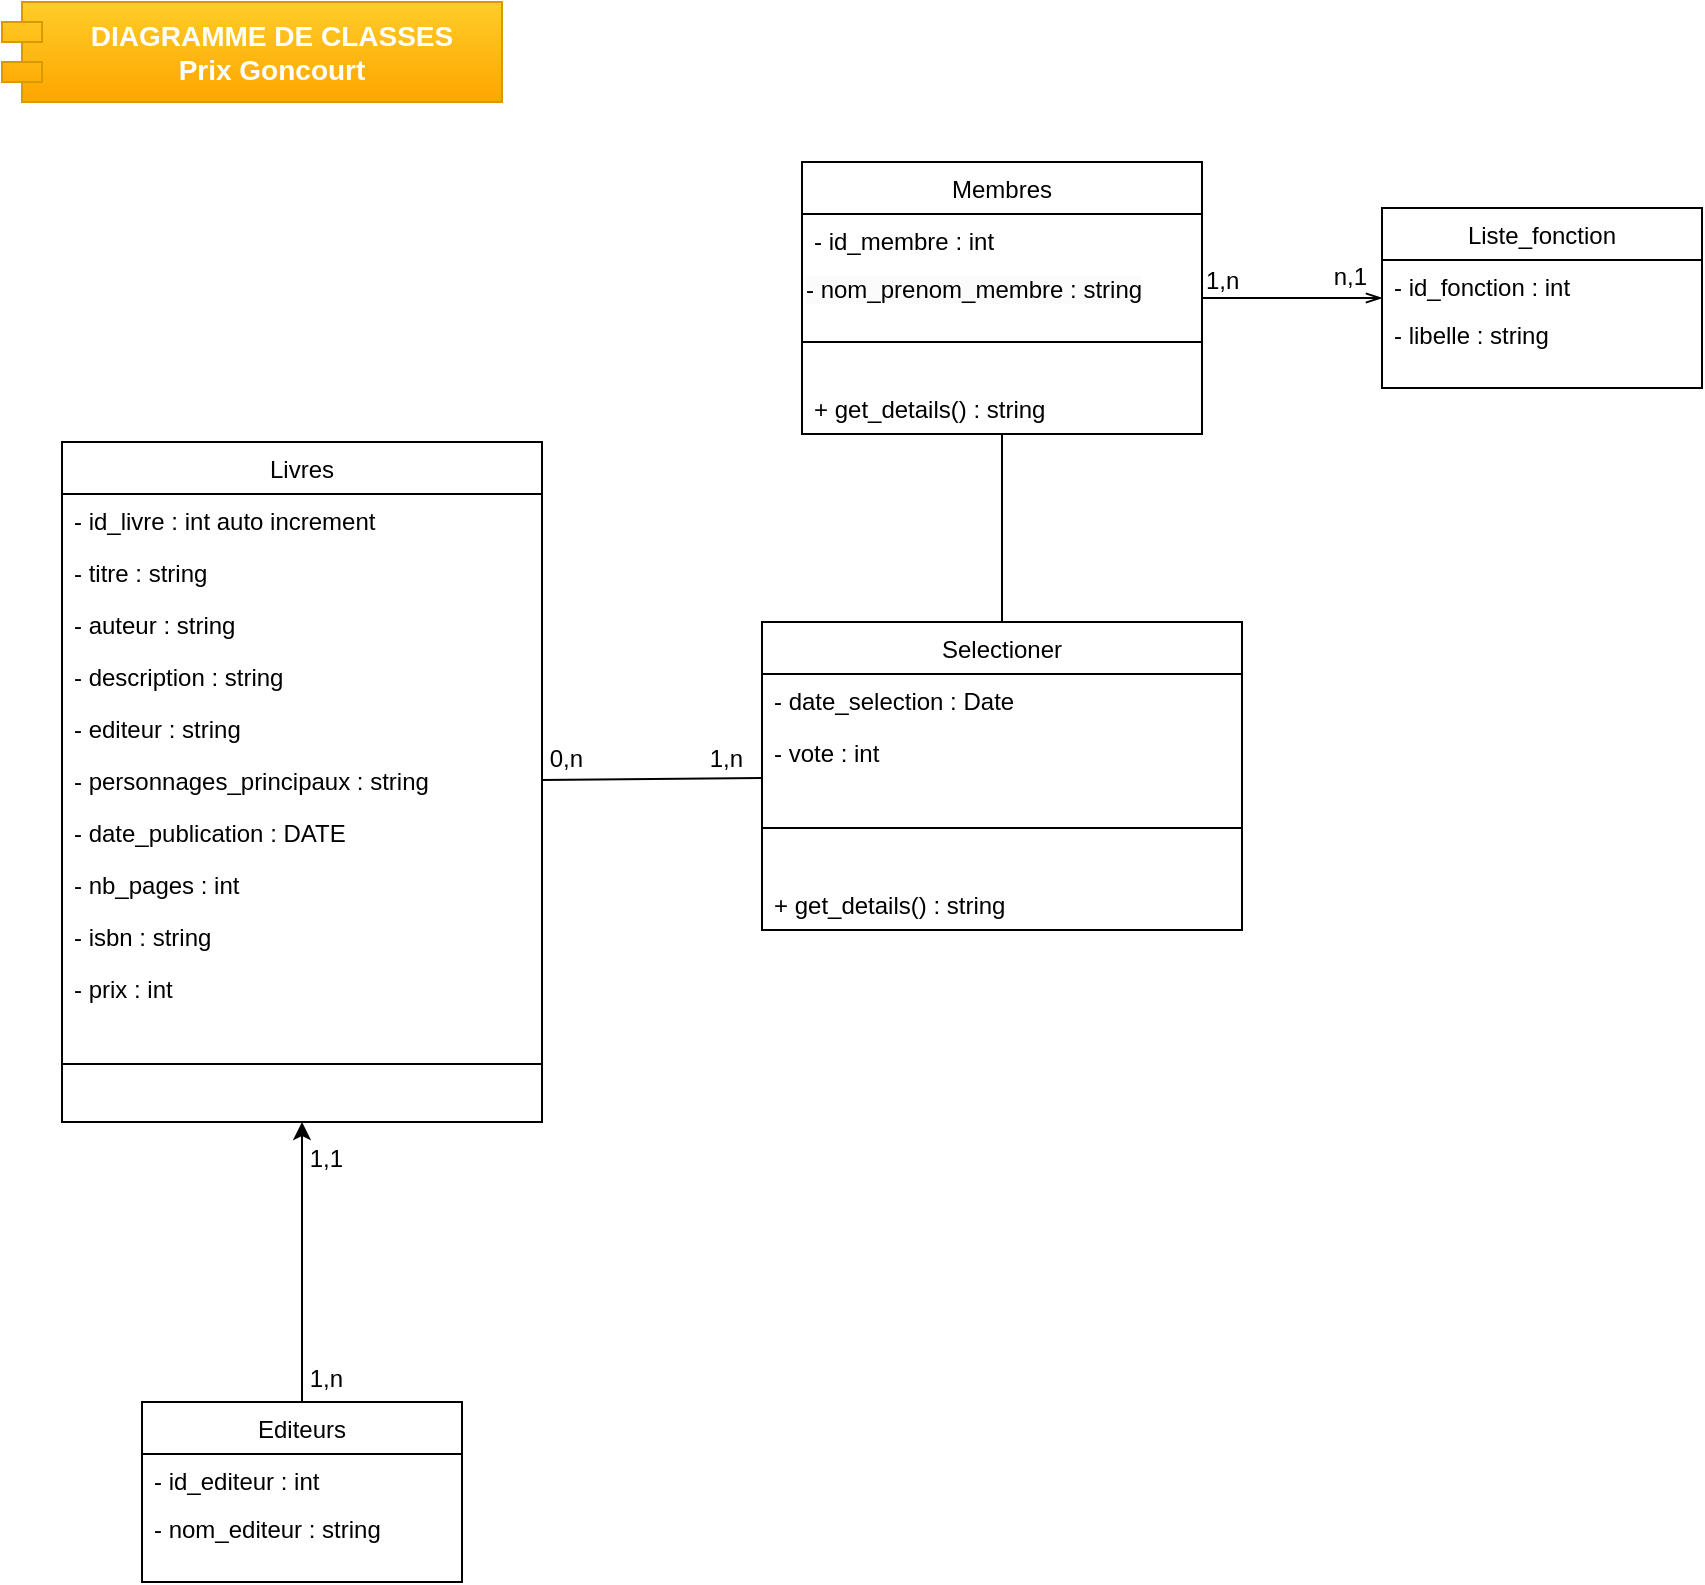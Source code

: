 <mxfile version="24.7.14">
  <diagram id="C5RBs43oDa-KdzZeNtuy" name="Page-1">
    <mxGraphModel dx="1114" dy="600" grid="1" gridSize="10" guides="1" tooltips="1" connect="1" arrows="1" fold="1" page="1" pageScale="1" pageWidth="827" pageHeight="1169" math="0" shadow="0">
      <root>
        <mxCell id="WIyWlLk6GJQsqaUBKTNV-0" />
        <mxCell id="WIyWlLk6GJQsqaUBKTNV-1" parent="WIyWlLk6GJQsqaUBKTNV-0" />
        <mxCell id="zkfFHV4jXpPFQw0GAbJ--17" value="Livres" style="swimlane;fontStyle=0;align=center;verticalAlign=top;childLayout=stackLayout;horizontal=1;startSize=26;horizontalStack=0;resizeParent=1;resizeLast=0;collapsible=1;marginBottom=0;rounded=0;shadow=0;strokeWidth=1;" parent="WIyWlLk6GJQsqaUBKTNV-1" vertex="1">
          <mxGeometry x="40" y="230" width="240" height="340" as="geometry">
            <mxRectangle x="550" y="140" width="160" height="26" as="alternateBounds" />
          </mxGeometry>
        </mxCell>
        <mxCell id="razcqp4RDirZF-CFnu8b-1" value="- id_livre : int auto increment" style="text;align=left;verticalAlign=top;spacingLeft=4;spacingRight=4;overflow=hidden;rotatable=0;points=[[0,0.5],[1,0.5]];portConstraint=eastwest;" parent="zkfFHV4jXpPFQw0GAbJ--17" vertex="1">
          <mxGeometry y="26" width="240" height="26" as="geometry" />
        </mxCell>
        <mxCell id="zkfFHV4jXpPFQw0GAbJ--18" value="- titre : string" style="text;align=left;verticalAlign=top;spacingLeft=4;spacingRight=4;overflow=hidden;rotatable=0;points=[[0,0.5],[1,0.5]];portConstraint=eastwest;" parent="zkfFHV4jXpPFQw0GAbJ--17" vertex="1">
          <mxGeometry y="52" width="240" height="26" as="geometry" />
        </mxCell>
        <mxCell id="zkfFHV4jXpPFQw0GAbJ--19" value="- auteur : string" style="text;align=left;verticalAlign=top;spacingLeft=4;spacingRight=4;overflow=hidden;rotatable=0;points=[[0,0.5],[1,0.5]];portConstraint=eastwest;rounded=0;shadow=0;html=0;" parent="zkfFHV4jXpPFQw0GAbJ--17" vertex="1">
          <mxGeometry y="78" width="240" height="26" as="geometry" />
        </mxCell>
        <mxCell id="zkfFHV4jXpPFQw0GAbJ--20" value="- description : string" style="text;align=left;verticalAlign=top;spacingLeft=4;spacingRight=4;overflow=hidden;rotatable=0;points=[[0,0.5],[1,0.5]];portConstraint=eastwest;rounded=0;shadow=0;html=0;" parent="zkfFHV4jXpPFQw0GAbJ--17" vertex="1">
          <mxGeometry y="104" width="240" height="26" as="geometry" />
        </mxCell>
        <mxCell id="zkfFHV4jXpPFQw0GAbJ--21" value="- editeur : string" style="text;align=left;verticalAlign=top;spacingLeft=4;spacingRight=4;overflow=hidden;rotatable=0;points=[[0,0.5],[1,0.5]];portConstraint=eastwest;rounded=0;shadow=0;html=0;" parent="zkfFHV4jXpPFQw0GAbJ--17" vertex="1">
          <mxGeometry y="130" width="240" height="26" as="geometry" />
        </mxCell>
        <mxCell id="zkfFHV4jXpPFQw0GAbJ--22" value="- personnages_principaux : string" style="text;align=left;verticalAlign=top;spacingLeft=4;spacingRight=4;overflow=hidden;rotatable=0;points=[[0,0.5],[1,0.5]];portConstraint=eastwest;rounded=0;shadow=0;html=0;" parent="zkfFHV4jXpPFQw0GAbJ--17" vertex="1">
          <mxGeometry y="156" width="240" height="26" as="geometry" />
        </mxCell>
        <mxCell id="zkfFHV4jXpPFQw0GAbJ--24" value="- date_publication : DATE   " style="text;align=left;verticalAlign=top;spacingLeft=4;spacingRight=4;overflow=hidden;rotatable=0;points=[[0,0.5],[1,0.5]];portConstraint=eastwest;" parent="zkfFHV4jXpPFQw0GAbJ--17" vertex="1">
          <mxGeometry y="182" width="240" height="26" as="geometry" />
        </mxCell>
        <mxCell id="zkfFHV4jXpPFQw0GAbJ--25" value="- nb_pages : int" style="text;align=left;verticalAlign=top;spacingLeft=4;spacingRight=4;overflow=hidden;rotatable=0;points=[[0,0.5],[1,0.5]];portConstraint=eastwest;" parent="zkfFHV4jXpPFQw0GAbJ--17" vertex="1">
          <mxGeometry y="208" width="240" height="26" as="geometry" />
        </mxCell>
        <mxCell id="zeAO8SDXZaGQnqYP4UfU-1" value="- isbn : string" style="text;align=left;verticalAlign=top;spacingLeft=4;spacingRight=4;overflow=hidden;rotatable=0;points=[[0,0.5],[1,0.5]];portConstraint=eastwest;" parent="zkfFHV4jXpPFQw0GAbJ--17" vertex="1">
          <mxGeometry y="234" width="240" height="26" as="geometry" />
        </mxCell>
        <mxCell id="zeAO8SDXZaGQnqYP4UfU-2" value="- prix : int" style="text;align=left;verticalAlign=top;spacingLeft=4;spacingRight=4;overflow=hidden;rotatable=0;points=[[0,0.5],[1,0.5]];portConstraint=eastwest;" parent="zkfFHV4jXpPFQw0GAbJ--17" vertex="1">
          <mxGeometry y="260" width="240" height="26" as="geometry" />
        </mxCell>
        <mxCell id="zkfFHV4jXpPFQw0GAbJ--23" value="" style="line;html=1;strokeWidth=1;align=left;verticalAlign=middle;spacingTop=-1;spacingLeft=3;spacingRight=3;rotatable=0;labelPosition=right;points=[];portConstraint=eastwest;" parent="zkfFHV4jXpPFQw0GAbJ--17" vertex="1">
          <mxGeometry y="286" width="240" height="50" as="geometry" />
        </mxCell>
        <mxCell id="zeAO8SDXZaGQnqYP4UfU-0" value="&lt;div style=&quot;font-size: 14px;&quot;&gt;&lt;span style=&quot;background-color: initial;&quot;&gt;&lt;font&gt;DIAGRAMME DE CLASSES&lt;br&gt;&lt;/font&gt;&lt;/span&gt;Prix Goncourt&lt;/div&gt;" style="shape=module;align=left;spacingLeft=20;align=center;verticalAlign=middle;whiteSpace=wrap;html=1;fillColor=#ffcd28;strokeColor=#d79b00;fontStyle=1;fontSize=14;gradientColor=#ffa500;fontColor=#ffffff;" parent="WIyWlLk6GJQsqaUBKTNV-1" vertex="1">
          <mxGeometry x="10" y="10" width="250" height="50" as="geometry" />
        </mxCell>
        <mxCell id="5hh0RR9R79qCQjyS0hUn-2" style="edgeStyle=orthogonalEdgeStyle;rounded=0;orthogonalLoop=1;jettySize=auto;html=1;endArrow=openThin;endFill=0;" edge="1" parent="WIyWlLk6GJQsqaUBKTNV-1" source="zeAO8SDXZaGQnqYP4UfU-30" target="razcqp4RDirZF-CFnu8b-27">
          <mxGeometry relative="1" as="geometry" />
        </mxCell>
        <mxCell id="zeAO8SDXZaGQnqYP4UfU-30" value="Membres" style="swimlane;fontStyle=0;align=center;verticalAlign=top;childLayout=stackLayout;horizontal=1;startSize=26;horizontalStack=0;resizeParent=1;resizeLast=0;collapsible=1;marginBottom=0;rounded=0;shadow=0;strokeWidth=1;" parent="WIyWlLk6GJQsqaUBKTNV-1" vertex="1">
          <mxGeometry x="410" y="90" width="200" height="136" as="geometry">
            <mxRectangle x="130" y="380" width="160" height="26" as="alternateBounds" />
          </mxGeometry>
        </mxCell>
        <mxCell id="zeAO8SDXZaGQnqYP4UfU-31" value="- id_membre : int &#xa;" style="text;align=left;verticalAlign=top;spacingLeft=4;spacingRight=4;overflow=hidden;rotatable=0;points=[[0,0.5],[1,0.5]];portConstraint=eastwest;" parent="zeAO8SDXZaGQnqYP4UfU-30" vertex="1">
          <mxGeometry y="26" width="200" height="24" as="geometry" />
        </mxCell>
        <mxCell id="zeAO8SDXZaGQnqYP4UfU-34" value="&lt;span style=&quot;color: rgb(0, 0, 0); font-family: Helvetica; font-size: 12px; font-style: normal; font-variant-ligatures: normal; font-variant-caps: normal; font-weight: 400; letter-spacing: normal; orphans: 2; text-align: left; text-indent: 0px; text-transform: none; widows: 2; word-spacing: 0px; -webkit-text-stroke-width: 0px; white-space: nowrap; background-color: rgb(251, 251, 251); text-decoration-thickness: initial; text-decoration-style: initial; text-decoration-color: initial; display: inline !important; float: none;&quot;&gt;- nom_prenom_membre : string&lt;/span&gt;" style="text;whiteSpace=wrap;html=1;" parent="zeAO8SDXZaGQnqYP4UfU-30" vertex="1">
          <mxGeometry y="50" width="200" height="20" as="geometry" />
        </mxCell>
        <mxCell id="zeAO8SDXZaGQnqYP4UfU-32" value="" style="line;html=1;strokeWidth=1;align=left;verticalAlign=middle;spacingTop=-1;spacingLeft=3;spacingRight=3;rotatable=0;labelPosition=right;points=[];portConstraint=eastwest;" parent="zeAO8SDXZaGQnqYP4UfU-30" vertex="1">
          <mxGeometry y="70" width="200" height="40" as="geometry" />
        </mxCell>
        <mxCell id="5hh0RR9R79qCQjyS0hUn-1" value="+ get_details() : string" style="text;align=left;verticalAlign=top;spacingLeft=4;spacingRight=4;overflow=hidden;rotatable=0;points=[[0,0.5],[1,0.5]];portConstraint=eastwest;" vertex="1" parent="zeAO8SDXZaGQnqYP4UfU-30">
          <mxGeometry y="110" width="200" height="26" as="geometry" />
        </mxCell>
        <mxCell id="razcqp4RDirZF-CFnu8b-2" value="Selectioner" style="swimlane;fontStyle=0;align=center;verticalAlign=top;childLayout=stackLayout;horizontal=1;startSize=26;horizontalStack=0;resizeParent=1;resizeLast=0;collapsible=1;marginBottom=0;rounded=0;shadow=0;strokeWidth=1;" parent="WIyWlLk6GJQsqaUBKTNV-1" vertex="1">
          <mxGeometry x="390" y="320" width="240" height="154" as="geometry">
            <mxRectangle x="550" y="140" width="160" height="26" as="alternateBounds" />
          </mxGeometry>
        </mxCell>
        <mxCell id="oRS2JVcBYECy9OJ1qU6w-1" value="- date_selection : Date" style="text;align=left;verticalAlign=top;spacingLeft=4;spacingRight=4;overflow=hidden;rotatable=0;points=[[0,0.5],[1,0.5]];portConstraint=eastwest;rounded=0;shadow=0;html=0;" parent="razcqp4RDirZF-CFnu8b-2" vertex="1">
          <mxGeometry y="26" width="240" height="26" as="geometry" />
        </mxCell>
        <mxCell id="razcqp4RDirZF-CFnu8b-11" value="- vote : int" style="text;align=left;verticalAlign=top;spacingLeft=4;spacingRight=4;overflow=hidden;rotatable=0;points=[[0,0.5],[1,0.5]];portConstraint=eastwest;" parent="razcqp4RDirZF-CFnu8b-2" vertex="1">
          <mxGeometry y="52" width="240" height="26" as="geometry" />
        </mxCell>
        <mxCell id="razcqp4RDirZF-CFnu8b-13" value="" style="line;html=1;strokeWidth=1;align=left;verticalAlign=middle;spacingTop=-1;spacingLeft=3;spacingRight=3;rotatable=0;labelPosition=right;points=[];portConstraint=eastwest;" parent="razcqp4RDirZF-CFnu8b-2" vertex="1">
          <mxGeometry y="78" width="240" height="50" as="geometry" />
        </mxCell>
        <mxCell id="5hh0RR9R79qCQjyS0hUn-0" value="+ get_details() : string" style="text;align=left;verticalAlign=top;spacingLeft=4;spacingRight=4;overflow=hidden;rotatable=0;points=[[0,0.5],[1,0.5]];portConstraint=eastwest;" vertex="1" parent="razcqp4RDirZF-CFnu8b-2">
          <mxGeometry y="128" width="240" height="26" as="geometry" />
        </mxCell>
        <mxCell id="razcqp4RDirZF-CFnu8b-27" value="Liste_fonction" style="swimlane;fontStyle=0;align=center;verticalAlign=top;childLayout=stackLayout;horizontal=1;startSize=26;horizontalStack=0;resizeParent=1;resizeLast=0;collapsible=1;marginBottom=0;rounded=0;shadow=0;strokeWidth=1;" parent="WIyWlLk6GJQsqaUBKTNV-1" vertex="1">
          <mxGeometry x="700" y="113" width="160" height="90" as="geometry">
            <mxRectangle x="130" y="380" width="160" height="26" as="alternateBounds" />
          </mxGeometry>
        </mxCell>
        <mxCell id="razcqp4RDirZF-CFnu8b-28" value="- id_fonction : int" style="text;align=left;verticalAlign=top;spacingLeft=4;spacingRight=4;overflow=hidden;rotatable=0;points=[[0,0.5],[1,0.5]];portConstraint=eastwest;" parent="razcqp4RDirZF-CFnu8b-27" vertex="1">
          <mxGeometry y="26" width="160" height="24" as="geometry" />
        </mxCell>
        <mxCell id="razcqp4RDirZF-CFnu8b-32" value="- libelle : string" style="text;align=left;verticalAlign=top;spacingLeft=4;spacingRight=4;overflow=hidden;rotatable=0;points=[[0,0.5],[1,0.5]];portConstraint=eastwest;" parent="razcqp4RDirZF-CFnu8b-27" vertex="1">
          <mxGeometry y="50" width="160" height="24" as="geometry" />
        </mxCell>
        <mxCell id="5hh0RR9R79qCQjyS0hUn-3" value="1,n" style="resizable=0;align=left;verticalAlign=bottom;labelBackgroundColor=none;fontSize=12;" connectable="0" vertex="1" parent="WIyWlLk6GJQsqaUBKTNV-1">
          <mxGeometry x="610" y="158" as="geometry" />
        </mxCell>
        <mxCell id="5hh0RR9R79qCQjyS0hUn-4" value="n,1" style="resizable=0;align=right;verticalAlign=bottom;labelBackgroundColor=none;fontSize=12;" connectable="0" vertex="1" parent="WIyWlLk6GJQsqaUBKTNV-1">
          <mxGeometry x="680" y="150" as="geometry">
            <mxPoint x="14" y="6" as="offset" />
          </mxGeometry>
        </mxCell>
        <mxCell id="5hh0RR9R79qCQjyS0hUn-5" value="" style="endArrow=none;html=1;rounded=0;" edge="1" parent="WIyWlLk6GJQsqaUBKTNV-1" source="zkfFHV4jXpPFQw0GAbJ--17" target="razcqp4RDirZF-CFnu8b-2">
          <mxGeometry width="50" height="50" relative="1" as="geometry">
            <mxPoint x="390" y="290" as="sourcePoint" />
            <mxPoint x="440" y="240" as="targetPoint" />
          </mxGeometry>
        </mxCell>
        <mxCell id="5hh0RR9R79qCQjyS0hUn-6" value="" style="endArrow=none;html=1;rounded=0;" edge="1" parent="WIyWlLk6GJQsqaUBKTNV-1" source="razcqp4RDirZF-CFnu8b-2" target="zeAO8SDXZaGQnqYP4UfU-30">
          <mxGeometry width="50" height="50" relative="1" as="geometry">
            <mxPoint x="390" y="290" as="sourcePoint" />
            <mxPoint x="440" y="240" as="targetPoint" />
          </mxGeometry>
        </mxCell>
        <mxCell id="5hh0RR9R79qCQjyS0hUn-7" value="0,n" style="resizable=0;align=right;verticalAlign=bottom;labelBackgroundColor=none;fontSize=12;" connectable="0" vertex="1" parent="WIyWlLk6GJQsqaUBKTNV-1">
          <mxGeometry x="580" y="240" as="geometry">
            <mxPoint x="-278" y="157" as="offset" />
          </mxGeometry>
        </mxCell>
        <mxCell id="5hh0RR9R79qCQjyS0hUn-11" style="edgeStyle=orthogonalEdgeStyle;rounded=0;orthogonalLoop=1;jettySize=auto;html=1;" edge="1" parent="WIyWlLk6GJQsqaUBKTNV-1" source="5hh0RR9R79qCQjyS0hUn-8" target="zkfFHV4jXpPFQw0GAbJ--17">
          <mxGeometry relative="1" as="geometry" />
        </mxCell>
        <mxCell id="5hh0RR9R79qCQjyS0hUn-8" value="Editeurs" style="swimlane;fontStyle=0;align=center;verticalAlign=top;childLayout=stackLayout;horizontal=1;startSize=26;horizontalStack=0;resizeParent=1;resizeLast=0;collapsible=1;marginBottom=0;rounded=0;shadow=0;strokeWidth=1;" vertex="1" parent="WIyWlLk6GJQsqaUBKTNV-1">
          <mxGeometry x="80" y="710" width="160" height="90" as="geometry">
            <mxRectangle x="130" y="380" width="160" height="26" as="alternateBounds" />
          </mxGeometry>
        </mxCell>
        <mxCell id="5hh0RR9R79qCQjyS0hUn-9" value="- id_editeur : int" style="text;align=left;verticalAlign=top;spacingLeft=4;spacingRight=4;overflow=hidden;rotatable=0;points=[[0,0.5],[1,0.5]];portConstraint=eastwest;" vertex="1" parent="5hh0RR9R79qCQjyS0hUn-8">
          <mxGeometry y="26" width="160" height="24" as="geometry" />
        </mxCell>
        <mxCell id="5hh0RR9R79qCQjyS0hUn-10" value="- nom_editeur : string" style="text;align=left;verticalAlign=top;spacingLeft=4;spacingRight=4;overflow=hidden;rotatable=0;points=[[0,0.5],[1,0.5]];portConstraint=eastwest;" vertex="1" parent="5hh0RR9R79qCQjyS0hUn-8">
          <mxGeometry y="50" width="160" height="24" as="geometry" />
        </mxCell>
        <mxCell id="5hh0RR9R79qCQjyS0hUn-12" value="1,1" style="resizable=0;align=right;verticalAlign=bottom;labelBackgroundColor=none;fontSize=12;" connectable="0" vertex="1" parent="WIyWlLk6GJQsqaUBKTNV-1">
          <mxGeometry x="460" y="440" as="geometry">
            <mxPoint x="-278" y="157" as="offset" />
          </mxGeometry>
        </mxCell>
        <mxCell id="5hh0RR9R79qCQjyS0hUn-13" value="1,n" style="resizable=0;align=right;verticalAlign=bottom;labelBackgroundColor=none;fontSize=12;" connectable="0" vertex="1" parent="WIyWlLk6GJQsqaUBKTNV-1">
          <mxGeometry x="460" y="550" as="geometry">
            <mxPoint x="-278" y="157" as="offset" />
          </mxGeometry>
        </mxCell>
        <mxCell id="5hh0RR9R79qCQjyS0hUn-14" value="1,n" style="resizable=0;align=right;verticalAlign=bottom;labelBackgroundColor=none;fontSize=12;" connectable="0" vertex="1" parent="WIyWlLk6GJQsqaUBKTNV-1">
          <mxGeometry x="660" y="240" as="geometry">
            <mxPoint x="-278" y="157" as="offset" />
          </mxGeometry>
        </mxCell>
      </root>
    </mxGraphModel>
  </diagram>
</mxfile>
